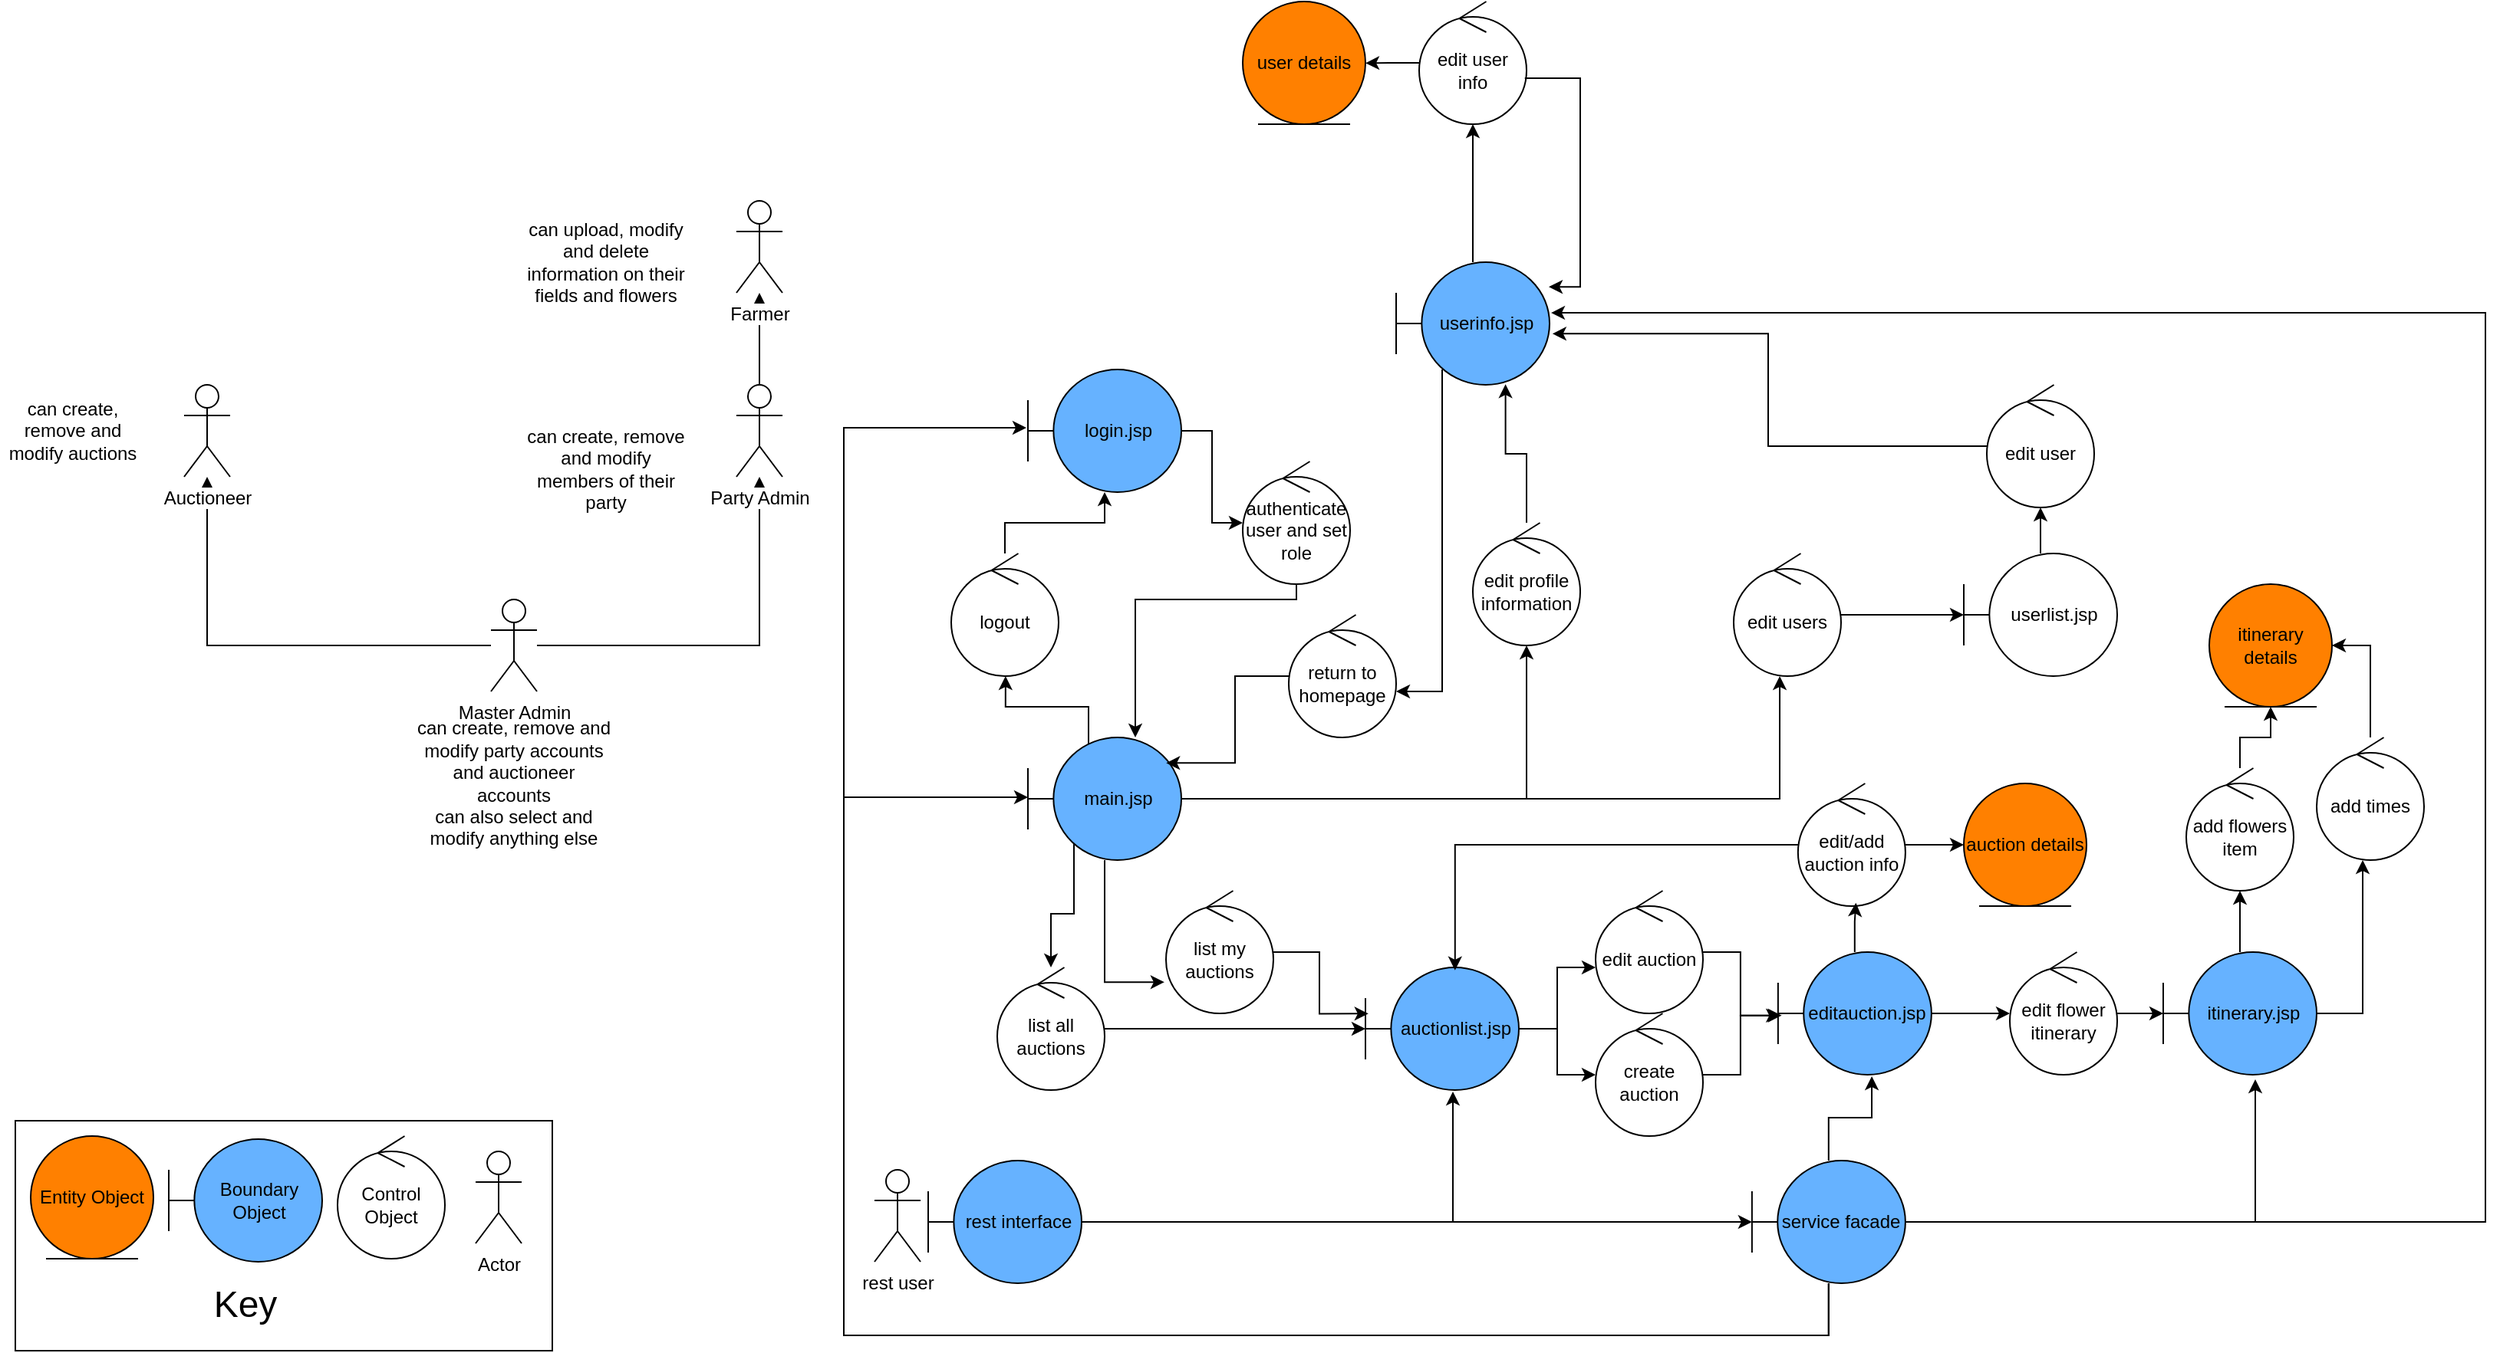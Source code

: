 <mxfile version="12.6.5"><diagram name="Page-1" id="e7e014a7-5840-1c2e-5031-d8a46d1fe8dd"><mxGraphModel dx="1422" dy="769" grid="1" gridSize="10" guides="1" tooltips="1" connect="1" arrows="1" fold="1" page="1" pageScale="1" pageWidth="1169" pageHeight="826" background="#ffffff" math="0" shadow="0"><root><mxCell id="0"/><mxCell id="1" parent="0"/><mxCell id="zWwaQ9CcFNDNNIFdKyvK-45" value="&lt;div&gt;&lt;br&gt;&lt;/div&gt;&lt;div&gt;&lt;br&gt;&lt;/div&gt;&lt;div&gt;&lt;br&gt;&lt;/div&gt;&lt;div&gt;&lt;br&gt;&lt;/div&gt;&lt;div&gt;&lt;br&gt;&lt;/div&gt;&lt;div&gt;&lt;br&gt;&lt;/div&gt;&lt;div&gt;&lt;br&gt;&lt;/div&gt;&lt;div&gt;&lt;br&gt;&lt;/div&gt;" style="rounded=0;whiteSpace=wrap;html=1;fillColor=none;" parent="1" vertex="1"><mxGeometry x="20" y="800" width="350" height="150" as="geometry"/></mxCell><mxCell id="zWwaQ9CcFNDNNIFdKyvK-55" value="" style="edgeStyle=orthogonalEdgeStyle;rounded=0;orthogonalLoop=1;jettySize=auto;html=1;" parent="1" source="zWwaQ9CcFNDNNIFdKyvK-50" target="zWwaQ9CcFNDNNIFdKyvK-54" edge="1"><mxGeometry relative="1" as="geometry"/></mxCell><mxCell id="zWwaQ9CcFNDNNIFdKyvK-59" value="" style="edgeStyle=orthogonalEdgeStyle;rounded=0;orthogonalLoop=1;jettySize=auto;html=1;" parent="1" source="zWwaQ9CcFNDNNIFdKyvK-50" target="zWwaQ9CcFNDNNIFdKyvK-58" edge="1"><mxGeometry relative="1" as="geometry"/></mxCell><mxCell id="zWwaQ9CcFNDNNIFdKyvK-50" value="Master Admin" style="shape=umlActor;verticalLabelPosition=bottom;labelBackgroundColor=#ffffff;verticalAlign=top;html=1;fillColor=none;" parent="1" vertex="1"><mxGeometry x="330" y="460" width="30" height="60" as="geometry"/></mxCell><mxCell id="zWwaQ9CcFNDNNIFdKyvK-61" value="" style="edgeStyle=orthogonalEdgeStyle;rounded=0;orthogonalLoop=1;jettySize=auto;html=1;" parent="1" source="zWwaQ9CcFNDNNIFdKyvK-58" target="zWwaQ9CcFNDNNIFdKyvK-60" edge="1"><mxGeometry relative="1" as="geometry"/></mxCell><mxCell id="zWwaQ9CcFNDNNIFdKyvK-58" value="Party Admin" style="shape=umlActor;verticalLabelPosition=bottom;labelBackgroundColor=#ffffff;verticalAlign=top;html=1;fillColor=none;" parent="1" vertex="1"><mxGeometry x="490" y="320" width="30" height="60" as="geometry"/></mxCell><mxCell id="zWwaQ9CcFNDNNIFdKyvK-60" value="Farmer" style="shape=umlActor;verticalLabelPosition=bottom;labelBackgroundColor=#ffffff;verticalAlign=top;html=1;fillColor=none;" parent="1" vertex="1"><mxGeometry x="490" y="200" width="30" height="60" as="geometry"/></mxCell><mxCell id="zWwaQ9CcFNDNNIFdKyvK-54" value="Auctioneer" style="shape=umlActor;verticalLabelPosition=bottom;labelBackgroundColor=#ffffff;verticalAlign=top;html=1;fillColor=none;" parent="1" vertex="1"><mxGeometry x="130" y="320" width="30" height="60" as="geometry"/></mxCell><mxCell id="zWwaQ9CcFNDNNIFdKyvK-62" value="can create, remove and modify auctions" style="text;html=1;strokeColor=none;fillColor=none;align=center;verticalAlign=middle;whiteSpace=wrap;rounded=0;" parent="1" vertex="1"><mxGeometry x="10" y="330" width="95" height="40" as="geometry"/></mxCell><mxCell id="zWwaQ9CcFNDNNIFdKyvK-63" value="&lt;div&gt;can create, remove and modify party accounts and auctioneer accounts&lt;/div&gt;&lt;div&gt;can also select and modify anything else&lt;br&gt;&lt;/div&gt;" style="text;html=1;strokeColor=none;fillColor=none;align=center;verticalAlign=middle;whiteSpace=wrap;rounded=0;" parent="1" vertex="1"><mxGeometry x="280" y="570" width="130" height="20" as="geometry"/></mxCell><mxCell id="zWwaQ9CcFNDNNIFdKyvK-64" value="can create, remove and modify members of their party" style="text;html=1;strokeColor=none;fillColor=none;align=center;verticalAlign=middle;whiteSpace=wrap;rounded=0;" parent="1" vertex="1"><mxGeometry x="350" y="350" width="110" height="50" as="geometry"/></mxCell><mxCell id="zWwaQ9CcFNDNNIFdKyvK-65" value="can upload, modify and delete information on their fields and flowers" style="text;html=1;strokeColor=none;fillColor=none;align=center;verticalAlign=middle;whiteSpace=wrap;rounded=0;" parent="1" vertex="1"><mxGeometry x="345" y="210" width="120" height="60" as="geometry"/></mxCell><mxCell id="zWwaQ9CcFNDNNIFdKyvK-79" value="" style="edgeStyle=orthogonalEdgeStyle;rounded=0;orthogonalLoop=1;jettySize=auto;html=1;entryX=0;entryY=0.5;entryDx=0;entryDy=0;entryPerimeter=0;" parent="1" source="zWwaQ9CcFNDNNIFdKyvK-67" target="zWwaQ9CcFNDNNIFdKyvK-80" edge="1"><mxGeometry relative="1" as="geometry"><mxPoint x="820" y="419.588" as="targetPoint"/></mxGeometry></mxCell><mxCell id="zWwaQ9CcFNDNNIFdKyvK-67" value="login.jsp" style="shape=umlBoundary;whiteSpace=wrap;html=1;fillColor=#66B2FF;" parent="1" vertex="1"><mxGeometry x="680" y="310" width="100" height="80" as="geometry"/></mxCell><mxCell id="zWwaQ9CcFNDNNIFdKyvK-75" value="" style="edgeStyle=orthogonalEdgeStyle;rounded=0;orthogonalLoop=1;jettySize=auto;html=1;" parent="1" source="zWwaQ9CcFNDNNIFdKyvK-71" target="zWwaQ9CcFNDNNIFdKyvK-73" edge="1"><mxGeometry relative="1" as="geometry"><mxPoint x="1050.118" y="200" as="targetPoint"/></mxGeometry></mxCell><mxCell id="zWwaQ9CcFNDNNIFdKyvK-101" style="edgeStyle=orthogonalEdgeStyle;rounded=0;orthogonalLoop=1;jettySize=auto;html=1;entryX=1;entryY=0.625;entryDx=0;entryDy=0;entryPerimeter=0;exitX=0.3;exitY=0.875;exitDx=0;exitDy=0;exitPerimeter=0;" parent="1" source="zWwaQ9CcFNDNNIFdKyvK-71" target="zWwaQ9CcFNDNNIFdKyvK-102" edge="1"><mxGeometry relative="1" as="geometry"><mxPoint x="940" y="520" as="targetPoint"/><Array as="points"><mxPoint x="950" y="520"/></Array></mxGeometry></mxCell><mxCell id="zWwaQ9CcFNDNNIFdKyvK-71" value="userinfo.jsp" style="shape=umlBoundary;whiteSpace=wrap;html=1;fillColor=#66B2FF;" parent="1" vertex="1"><mxGeometry x="920" y="240" width="100" height="80" as="geometry"/></mxCell><mxCell id="zWwaQ9CcFNDNNIFdKyvK-77" value="" style="edgeStyle=orthogonalEdgeStyle;rounded=0;orthogonalLoop=1;jettySize=auto;html=1;entryX=0.995;entryY=0.201;entryDx=0;entryDy=0;entryPerimeter=0;" parent="1" source="zWwaQ9CcFNDNNIFdKyvK-73" target="zWwaQ9CcFNDNNIFdKyvK-71" edge="1"><mxGeometry relative="1" as="geometry"><mxPoint x="1030" y="260" as="targetPoint"/><Array as="points"><mxPoint x="1040" y="120"/><mxPoint x="1040" y="256"/></Array></mxGeometry></mxCell><mxCell id="zWwaQ9CcFNDNNIFdKyvK-140" value="" style="edgeStyle=orthogonalEdgeStyle;rounded=0;orthogonalLoop=1;jettySize=auto;html=1;" parent="1" source="zWwaQ9CcFNDNNIFdKyvK-73" edge="1"><mxGeometry relative="1" as="geometry"><mxPoint x="900.0" y="110.176" as="targetPoint"/></mxGeometry></mxCell><mxCell id="zWwaQ9CcFNDNNIFdKyvK-73" value="edit user info" style="ellipse;shape=umlControl;whiteSpace=wrap;html=1;fillColor=none;" parent="1" vertex="1"><mxGeometry x="935" y="70" width="70" height="80" as="geometry"/></mxCell><mxCell id="zWwaQ9CcFNDNNIFdKyvK-82" style="edgeStyle=orthogonalEdgeStyle;rounded=0;orthogonalLoop=1;jettySize=auto;html=1;" parent="1" source="zWwaQ9CcFNDNNIFdKyvK-80" target="zWwaQ9CcFNDNNIFdKyvK-81" edge="1"><mxGeometry relative="1" as="geometry"><Array as="points"><mxPoint x="855" y="460"/><mxPoint x="750" y="460"/></Array></mxGeometry></mxCell><mxCell id="zWwaQ9CcFNDNNIFdKyvK-80" value="authenticate user and set role" style="ellipse;shape=umlControl;whiteSpace=wrap;html=1;fillColor=none;" parent="1" vertex="1"><mxGeometry x="820" y="370" width="70" height="80" as="geometry"/></mxCell><mxCell id="zWwaQ9CcFNDNNIFdKyvK-85" style="edgeStyle=orthogonalEdgeStyle;rounded=0;orthogonalLoop=1;jettySize=auto;html=1;" parent="1" source="zWwaQ9CcFNDNNIFdKyvK-81" target="zWwaQ9CcFNDNNIFdKyvK-84" edge="1"><mxGeometry relative="1" as="geometry"/></mxCell><mxCell id="zWwaQ9CcFNDNNIFdKyvK-87" style="edgeStyle=orthogonalEdgeStyle;rounded=0;orthogonalLoop=1;jettySize=auto;html=1;entryX=0.429;entryY=1;entryDx=0;entryDy=0;entryPerimeter=0;" parent="1" source="zWwaQ9CcFNDNNIFdKyvK-81" target="zWwaQ9CcFNDNNIFdKyvK-89" edge="1"><mxGeometry relative="1" as="geometry"><mxPoint x="1190" y="550" as="targetPoint"/></mxGeometry></mxCell><mxCell id="zWwaQ9CcFNDNNIFdKyvK-93" style="edgeStyle=orthogonalEdgeStyle;rounded=0;orthogonalLoop=1;jettySize=auto;html=1;entryX=0.506;entryY=1;entryDx=0;entryDy=0;entryPerimeter=0;exitX=0.395;exitY=0.076;exitDx=0;exitDy=0;exitPerimeter=0;" parent="1" source="zWwaQ9CcFNDNNIFdKyvK-81" target="zWwaQ9CcFNDNNIFdKyvK-94" edge="1"><mxGeometry relative="1" as="geometry"><mxPoint x="710" y="460" as="targetPoint"/><Array as="points"><mxPoint x="720" y="530"/><mxPoint x="665" y="530"/></Array></mxGeometry></mxCell><mxCell id="zWwaQ9CcFNDNNIFdKyvK-105" value="" style="edgeStyle=orthogonalEdgeStyle;rounded=0;orthogonalLoop=1;jettySize=auto;html=1;exitX=0.289;exitY=0.84;exitDx=0;exitDy=0;exitPerimeter=0;" parent="1" source="zWwaQ9CcFNDNNIFdKyvK-81" target="zWwaQ9CcFNDNNIFdKyvK-104" edge="1"><mxGeometry relative="1" as="geometry"><Array as="points"><mxPoint x="710" y="617"/><mxPoint x="710" y="665"/><mxPoint x="695" y="665"/></Array></mxGeometry></mxCell><mxCell id="zWwaQ9CcFNDNNIFdKyvK-107" style="edgeStyle=orthogonalEdgeStyle;rounded=0;orthogonalLoop=1;jettySize=auto;html=1;entryX=-0.015;entryY=0.745;entryDx=0;entryDy=0;entryPerimeter=0;" parent="1" source="zWwaQ9CcFNDNNIFdKyvK-81" target="zWwaQ9CcFNDNNIFdKyvK-106" edge="1"><mxGeometry relative="1" as="geometry"/></mxCell><mxCell id="zWwaQ9CcFNDNNIFdKyvK-81" value="main.jsp" style="shape=umlBoundary;whiteSpace=wrap;html=1;fillColor=#66B2FF;" parent="1" vertex="1"><mxGeometry x="680" y="550" width="100" height="80" as="geometry"/></mxCell><mxCell id="zWwaQ9CcFNDNNIFdKyvK-86" style="edgeStyle=orthogonalEdgeStyle;rounded=0;orthogonalLoop=1;jettySize=auto;html=1;entryX=0.713;entryY=0.995;entryDx=0;entryDy=0;entryPerimeter=0;" parent="1" source="zWwaQ9CcFNDNNIFdKyvK-84" target="zWwaQ9CcFNDNNIFdKyvK-71" edge="1"><mxGeometry relative="1" as="geometry"/></mxCell><mxCell id="zWwaQ9CcFNDNNIFdKyvK-84" value="edit profile information" style="ellipse;shape=umlControl;whiteSpace=wrap;html=1;fillColor=none;" parent="1" vertex="1"><mxGeometry x="970" y="410" width="70" height="80" as="geometry"/></mxCell><mxCell id="zWwaQ9CcFNDNNIFdKyvK-91" value="" style="edgeStyle=orthogonalEdgeStyle;rounded=0;orthogonalLoop=1;jettySize=auto;html=1;" parent="1" source="zWwaQ9CcFNDNNIFdKyvK-89" edge="1"><mxGeometry relative="1" as="geometry"><mxPoint x="1290" y="470" as="targetPoint"/></mxGeometry></mxCell><mxCell id="zWwaQ9CcFNDNNIFdKyvK-89" value="edit users" style="ellipse;shape=umlControl;whiteSpace=wrap;html=1;fillColor=none;" parent="1" vertex="1"><mxGeometry x="1140" y="430" width="70" height="80" as="geometry"/></mxCell><mxCell id="zWwaQ9CcFNDNNIFdKyvK-99" value="" style="edgeStyle=orthogonalEdgeStyle;rounded=0;orthogonalLoop=1;jettySize=auto;html=1;" parent="1" source="zWwaQ9CcFNDNNIFdKyvK-92" target="zWwaQ9CcFNDNNIFdKyvK-98" edge="1"><mxGeometry relative="1" as="geometry"/></mxCell><mxCell id="zWwaQ9CcFNDNNIFdKyvK-92" value="userlist.jsp" style="shape=umlBoundary;whiteSpace=wrap;html=1;fillColor=none;" parent="1" vertex="1"><mxGeometry x="1290" y="430" width="100" height="80" as="geometry"/></mxCell><mxCell id="zWwaQ9CcFNDNNIFdKyvK-95" style="edgeStyle=orthogonalEdgeStyle;rounded=0;orthogonalLoop=1;jettySize=auto;html=1;" parent="1" source="zWwaQ9CcFNDNNIFdKyvK-94" target="zWwaQ9CcFNDNNIFdKyvK-67" edge="1"><mxGeometry relative="1" as="geometry"/></mxCell><mxCell id="zWwaQ9CcFNDNNIFdKyvK-94" value="logout" style="ellipse;shape=umlControl;whiteSpace=wrap;html=1;fillColor=none;" parent="1" vertex="1"><mxGeometry x="630" y="430" width="70" height="80" as="geometry"/></mxCell><mxCell id="zWwaQ9CcFNDNNIFdKyvK-100" style="edgeStyle=orthogonalEdgeStyle;rounded=0;orthogonalLoop=1;jettySize=auto;html=1;entryX=1.019;entryY=0.583;entryDx=0;entryDy=0;entryPerimeter=0;" parent="1" source="zWwaQ9CcFNDNNIFdKyvK-98" target="zWwaQ9CcFNDNNIFdKyvK-71" edge="1"><mxGeometry relative="1" as="geometry"/></mxCell><mxCell id="zWwaQ9CcFNDNNIFdKyvK-98" value="edit user" style="ellipse;shape=umlControl;whiteSpace=wrap;html=1;fillColor=none;" parent="1" vertex="1"><mxGeometry x="1305" y="320" width="70" height="80" as="geometry"/></mxCell><mxCell id="zWwaQ9CcFNDNNIFdKyvK-103" style="edgeStyle=orthogonalEdgeStyle;rounded=0;orthogonalLoop=1;jettySize=auto;html=1;entryX=0.901;entryY=0.208;entryDx=0;entryDy=0;entryPerimeter=0;" parent="1" source="zWwaQ9CcFNDNNIFdKyvK-102" target="zWwaQ9CcFNDNNIFdKyvK-81" edge="1"><mxGeometry relative="1" as="geometry"/></mxCell><mxCell id="zWwaQ9CcFNDNNIFdKyvK-102" value="return to homepage" style="ellipse;shape=umlControl;whiteSpace=wrap;html=1;fillColor=none;" parent="1" vertex="1"><mxGeometry x="850" y="470" width="70" height="80" as="geometry"/></mxCell><mxCell id="zWwaQ9CcFNDNNIFdKyvK-110" style="edgeStyle=orthogonalEdgeStyle;rounded=0;orthogonalLoop=1;jettySize=auto;html=1;" parent="1" source="zWwaQ9CcFNDNNIFdKyvK-104" target="zWwaQ9CcFNDNNIFdKyvK-108" edge="1"><mxGeometry relative="1" as="geometry"/></mxCell><mxCell id="zWwaQ9CcFNDNNIFdKyvK-104" value="list all auctions" style="ellipse;shape=umlControl;whiteSpace=wrap;html=1;fillColor=none;" parent="1" vertex="1"><mxGeometry x="660" y="700" width="70" height="80" as="geometry"/></mxCell><mxCell id="zWwaQ9CcFNDNNIFdKyvK-109" style="edgeStyle=orthogonalEdgeStyle;rounded=0;orthogonalLoop=1;jettySize=auto;html=1;entryX=0.019;entryY=0.377;entryDx=0;entryDy=0;entryPerimeter=0;" parent="1" source="zWwaQ9CcFNDNNIFdKyvK-106" target="zWwaQ9CcFNDNNIFdKyvK-108" edge="1"><mxGeometry relative="1" as="geometry"/></mxCell><mxCell id="zWwaQ9CcFNDNNIFdKyvK-106" value="list my auctions" style="ellipse;shape=umlControl;whiteSpace=wrap;html=1;fillColor=none;" parent="1" vertex="1"><mxGeometry x="770" y="650" width="70" height="80" as="geometry"/></mxCell><mxCell id="zWwaQ9CcFNDNNIFdKyvK-112" style="edgeStyle=orthogonalEdgeStyle;rounded=0;orthogonalLoop=1;jettySize=auto;html=1;entryX=0;entryY=0.625;entryDx=0;entryDy=0;entryPerimeter=0;" parent="1" source="zWwaQ9CcFNDNNIFdKyvK-108" target="zWwaQ9CcFNDNNIFdKyvK-111" edge="1"><mxGeometry relative="1" as="geometry"/></mxCell><mxCell id="zWwaQ9CcFNDNNIFdKyvK-114" style="edgeStyle=orthogonalEdgeStyle;rounded=0;orthogonalLoop=1;jettySize=auto;html=1;" parent="1" source="zWwaQ9CcFNDNNIFdKyvK-108" target="zWwaQ9CcFNDNNIFdKyvK-113" edge="1"><mxGeometry relative="1" as="geometry"/></mxCell><mxCell id="zWwaQ9CcFNDNNIFdKyvK-108" value="auctionlist.jsp" style="shape=umlBoundary;whiteSpace=wrap;html=1;fillColor=#66B2FF;" parent="1" vertex="1"><mxGeometry x="900" y="700" width="100" height="80" as="geometry"/></mxCell><mxCell id="zWwaQ9CcFNDNNIFdKyvK-116" style="edgeStyle=orthogonalEdgeStyle;rounded=0;orthogonalLoop=1;jettySize=auto;html=1;entryX=0.012;entryY=0.517;entryDx=0;entryDy=0;entryPerimeter=0;" parent="1" source="zWwaQ9CcFNDNNIFdKyvK-111" target="zWwaQ9CcFNDNNIFdKyvK-115" edge="1"><mxGeometry relative="1" as="geometry"/></mxCell><mxCell id="zWwaQ9CcFNDNNIFdKyvK-111" value="edit auction" style="ellipse;shape=umlControl;whiteSpace=wrap;html=1;fillColor=none;" parent="1" vertex="1"><mxGeometry x="1050" y="650" width="70" height="80" as="geometry"/></mxCell><mxCell id="zWwaQ9CcFNDNNIFdKyvK-118" style="edgeStyle=orthogonalEdgeStyle;rounded=0;orthogonalLoop=1;jettySize=auto;html=1;entryX=0.024;entryY=0.517;entryDx=0;entryDy=0;entryPerimeter=0;" parent="1" source="zWwaQ9CcFNDNNIFdKyvK-113" target="zWwaQ9CcFNDNNIFdKyvK-115" edge="1"><mxGeometry relative="1" as="geometry"/></mxCell><mxCell id="zWwaQ9CcFNDNNIFdKyvK-113" value="create auction" style="ellipse;shape=umlControl;whiteSpace=wrap;html=1;fillColor=none;" parent="1" vertex="1"><mxGeometry x="1050" y="730" width="70" height="80" as="geometry"/></mxCell><mxCell id="zWwaQ9CcFNDNNIFdKyvK-125" style="edgeStyle=orthogonalEdgeStyle;rounded=0;orthogonalLoop=1;jettySize=auto;html=1;entryX=0.539;entryY=0.973;entryDx=0;entryDy=0;entryPerimeter=0;" parent="1" source="zWwaQ9CcFNDNNIFdKyvK-115" target="zWwaQ9CcFNDNNIFdKyvK-124" edge="1"><mxGeometry relative="1" as="geometry"/></mxCell><mxCell id="zWwaQ9CcFNDNNIFdKyvK-128" value="" style="edgeStyle=orthogonalEdgeStyle;rounded=0;orthogonalLoop=1;jettySize=auto;html=1;" parent="1" source="zWwaQ9CcFNDNNIFdKyvK-115" target="zWwaQ9CcFNDNNIFdKyvK-127" edge="1"><mxGeometry relative="1" as="geometry"/></mxCell><mxCell id="zWwaQ9CcFNDNNIFdKyvK-115" value="editauction.jsp" style="shape=umlBoundary;whiteSpace=wrap;html=1;fillColor=#66B2FF;" parent="1" vertex="1"><mxGeometry x="1168.94" y="690" width="100" height="80" as="geometry"/></mxCell><mxCell id="zWwaQ9CcFNDNNIFdKyvK-126" style="edgeStyle=orthogonalEdgeStyle;rounded=0;orthogonalLoop=1;jettySize=auto;html=1;entryX=0.584;entryY=0.024;entryDx=0;entryDy=0;entryPerimeter=0;" parent="1" source="zWwaQ9CcFNDNNIFdKyvK-124" target="zWwaQ9CcFNDNNIFdKyvK-108" edge="1"><mxGeometry relative="1" as="geometry"/></mxCell><mxCell id="zWwaQ9CcFNDNNIFdKyvK-146" value="" style="edgeStyle=orthogonalEdgeStyle;rounded=0;orthogonalLoop=1;jettySize=auto;html=1;" parent="1" source="zWwaQ9CcFNDNNIFdKyvK-124" target="zWwaQ9CcFNDNNIFdKyvK-145" edge="1"><mxGeometry relative="1" as="geometry"/></mxCell><mxCell id="zWwaQ9CcFNDNNIFdKyvK-124" value="edit/add auction info" style="ellipse;shape=umlControl;whiteSpace=wrap;html=1;fillColor=none;" parent="1" vertex="1"><mxGeometry x="1181.94" y="580" width="70" height="80" as="geometry"/></mxCell><mxCell id="zWwaQ9CcFNDNNIFdKyvK-132" value="" style="edgeStyle=orthogonalEdgeStyle;rounded=0;orthogonalLoop=1;jettySize=auto;html=1;" parent="1" source="zWwaQ9CcFNDNNIFdKyvK-127" target="zWwaQ9CcFNDNNIFdKyvK-131" edge="1"><mxGeometry relative="1" as="geometry"/></mxCell><mxCell id="zWwaQ9CcFNDNNIFdKyvK-127" value="edit flower itinerary" style="ellipse;shape=umlControl;whiteSpace=wrap;html=1;fillColor=none;" parent="1" vertex="1"><mxGeometry x="1320" y="690" width="70" height="80" as="geometry"/></mxCell><mxCell id="zWwaQ9CcFNDNNIFdKyvK-134" style="edgeStyle=orthogonalEdgeStyle;rounded=0;orthogonalLoop=1;jettySize=auto;html=1;" parent="1" source="zWwaQ9CcFNDNNIFdKyvK-131" target="zWwaQ9CcFNDNNIFdKyvK-133" edge="1"><mxGeometry relative="1" as="geometry"/></mxCell><mxCell id="zWwaQ9CcFNDNNIFdKyvK-136" style="edgeStyle=orthogonalEdgeStyle;rounded=0;orthogonalLoop=1;jettySize=auto;html=1;" parent="1" source="zWwaQ9CcFNDNNIFdKyvK-131" edge="1"><mxGeometry relative="1" as="geometry"><mxPoint x="1550" y="630" as="targetPoint"/><Array as="points"><mxPoint x="1550" y="730"/></Array></mxGeometry></mxCell><mxCell id="zWwaQ9CcFNDNNIFdKyvK-131" value="itinerary.jsp" style="shape=umlBoundary;whiteSpace=wrap;html=1;fillColor=#66B2FF;" parent="1" vertex="1"><mxGeometry x="1420" y="690" width="100" height="80" as="geometry"/></mxCell><mxCell id="zWwaQ9CcFNDNNIFdKyvK-144" style="edgeStyle=orthogonalEdgeStyle;rounded=0;orthogonalLoop=1;jettySize=auto;html=1;entryX=0.5;entryY=1;entryDx=0;entryDy=0;" parent="1" source="zWwaQ9CcFNDNNIFdKyvK-133" target="zWwaQ9CcFNDNNIFdKyvK-142" edge="1"><mxGeometry relative="1" as="geometry"/></mxCell><mxCell id="zWwaQ9CcFNDNNIFdKyvK-133" value="add flowers item" style="ellipse;shape=umlControl;whiteSpace=wrap;html=1;fillColor=none;" parent="1" vertex="1"><mxGeometry x="1435" y="570" width="70" height="80" as="geometry"/></mxCell><mxCell id="zWwaQ9CcFNDNNIFdKyvK-143" style="edgeStyle=orthogonalEdgeStyle;rounded=0;orthogonalLoop=1;jettySize=auto;html=1;entryX=1;entryY=0.5;entryDx=0;entryDy=0;" parent="1" source="zWwaQ9CcFNDNNIFdKyvK-137" target="zWwaQ9CcFNDNNIFdKyvK-142" edge="1"><mxGeometry relative="1" as="geometry"/></mxCell><mxCell id="zWwaQ9CcFNDNNIFdKyvK-137" value="add times" style="ellipse;shape=umlControl;whiteSpace=wrap;html=1;fillColor=none;" parent="1" vertex="1"><mxGeometry x="1520" y="550" width="70" height="80" as="geometry"/></mxCell><mxCell id="zWwaQ9CcFNDNNIFdKyvK-41" value="Entity Object" style="ellipse;shape=umlEntity;whiteSpace=wrap;html=1;fillColor=#FF8000;" parent="1" vertex="1"><mxGeometry x="30" y="810" width="80" height="80" as="geometry"/></mxCell><mxCell id="zWwaQ9CcFNDNNIFdKyvK-42" value="Control Object" style="ellipse;shape=umlControl;whiteSpace=wrap;html=1;" parent="1" vertex="1"><mxGeometry x="230" y="810" width="70" height="80" as="geometry"/></mxCell><mxCell id="zWwaQ9CcFNDNNIFdKyvK-43" value="Actor" style="shape=umlActor;verticalLabelPosition=bottom;labelBackgroundColor=#ffffff;verticalAlign=top;html=1;" parent="1" vertex="1"><mxGeometry x="320" y="820" width="30" height="60" as="geometry"/></mxCell><mxCell id="zWwaQ9CcFNDNNIFdKyvK-46" value="&lt;font style=&quot;font-size: 24px&quot;&gt;Key&lt;/font&gt;" style="text;html=1;strokeColor=none;fillColor=none;align=center;verticalAlign=middle;whiteSpace=wrap;rounded=0;" parent="1" vertex="1"><mxGeometry x="125" y="890" width="90" height="60" as="geometry"/></mxCell><mxCell id="zWwaQ9CcFNDNNIFdKyvK-138" value="Boundary Object" style="shape=umlBoundary;whiteSpace=wrap;html=1;fillColor=#66B2FF;" parent="1" vertex="1"><mxGeometry x="120" y="812" width="100" height="80" as="geometry"/></mxCell><mxCell id="zWwaQ9CcFNDNNIFdKyvK-141" value="user details" style="ellipse;shape=umlEntity;whiteSpace=wrap;html=1;fillColor=#FF8000;" parent="1" vertex="1"><mxGeometry x="820" y="70" width="80" height="80" as="geometry"/></mxCell><mxCell id="zWwaQ9CcFNDNNIFdKyvK-142" value="itinerary details" style="ellipse;shape=umlEntity;whiteSpace=wrap;html=1;fillColor=#FF8000;" parent="1" vertex="1"><mxGeometry x="1450" y="450" width="80" height="80" as="geometry"/></mxCell><mxCell id="zWwaQ9CcFNDNNIFdKyvK-145" value="auction details" style="ellipse;shape=umlEntity;whiteSpace=wrap;html=1;fillColor=#FF8000;" parent="1" vertex="1"><mxGeometry x="1290" y="580" width="80" height="80" as="geometry"/></mxCell><mxCell id="8x5FSoABuwplfE0WvkcU-3" value="" style="edgeStyle=orthogonalEdgeStyle;rounded=0;orthogonalLoop=1;jettySize=auto;html=1;" edge="1" parent="1" source="8x5FSoABuwplfE0WvkcU-1" target="8x5FSoABuwplfE0WvkcU-2"><mxGeometry relative="1" as="geometry"/></mxCell><mxCell id="8x5FSoABuwplfE0WvkcU-9" style="edgeStyle=orthogonalEdgeStyle;rounded=0;orthogonalLoop=1;jettySize=auto;html=1;entryX=0.57;entryY=1.013;entryDx=0;entryDy=0;entryPerimeter=0;" edge="1" parent="1" source="8x5FSoABuwplfE0WvkcU-1" target="zWwaQ9CcFNDNNIFdKyvK-108"><mxGeometry relative="1" as="geometry"/></mxCell><mxCell id="8x5FSoABuwplfE0WvkcU-1" value="rest interface" style="shape=umlBoundary;whiteSpace=wrap;html=1;fillColor=#66B2FF;" vertex="1" parent="1"><mxGeometry x="615" y="826" width="100" height="80" as="geometry"/></mxCell><mxCell id="8x5FSoABuwplfE0WvkcU-4" style="edgeStyle=orthogonalEdgeStyle;rounded=0;orthogonalLoop=1;jettySize=auto;html=1;entryX=0.611;entryY=1.013;entryDx=0;entryDy=0;entryPerimeter=0;" edge="1" parent="1" source="8x5FSoABuwplfE0WvkcU-2" target="zWwaQ9CcFNDNNIFdKyvK-115"><mxGeometry relative="1" as="geometry"><mxPoint x="1220" y="780" as="targetPoint"/></mxGeometry></mxCell><mxCell id="8x5FSoABuwplfE0WvkcU-5" style="edgeStyle=orthogonalEdgeStyle;rounded=0;orthogonalLoop=1;jettySize=auto;html=1;entryX=0.6;entryY=1.038;entryDx=0;entryDy=0;entryPerimeter=0;" edge="1" parent="1" source="8x5FSoABuwplfE0WvkcU-2" target="zWwaQ9CcFNDNNIFdKyvK-131"><mxGeometry relative="1" as="geometry"/></mxCell><mxCell id="8x5FSoABuwplfE0WvkcU-6" style="edgeStyle=orthogonalEdgeStyle;rounded=0;orthogonalLoop=1;jettySize=auto;html=1;entryX=1.01;entryY=0.413;entryDx=0;entryDy=0;entryPerimeter=0;" edge="1" parent="1" source="8x5FSoABuwplfE0WvkcU-2" target="zWwaQ9CcFNDNNIFdKyvK-71"><mxGeometry relative="1" as="geometry"><Array as="points"><mxPoint x="1630" y="866"/><mxPoint x="1630" y="273"/></Array></mxGeometry></mxCell><mxCell id="8x5FSoABuwplfE0WvkcU-7" style="edgeStyle=orthogonalEdgeStyle;rounded=0;orthogonalLoop=1;jettySize=auto;html=1;entryX=0;entryY=0.488;entryDx=0;entryDy=0;entryPerimeter=0;" edge="1" parent="1" source="8x5FSoABuwplfE0WvkcU-2" target="zWwaQ9CcFNDNNIFdKyvK-81"><mxGeometry relative="1" as="geometry"><Array as="points"><mxPoint x="1202" y="940"/><mxPoint x="560" y="940"/><mxPoint x="560" y="589"/></Array></mxGeometry></mxCell><mxCell id="8x5FSoABuwplfE0WvkcU-8" style="edgeStyle=orthogonalEdgeStyle;rounded=0;orthogonalLoop=1;jettySize=auto;html=1;entryX=-0.01;entryY=0.475;entryDx=0;entryDy=0;entryPerimeter=0;" edge="1" parent="1" source="8x5FSoABuwplfE0WvkcU-2" target="zWwaQ9CcFNDNNIFdKyvK-67"><mxGeometry relative="1" as="geometry"><Array as="points"><mxPoint x="1202" y="940"/><mxPoint x="560" y="940"/><mxPoint x="560" y="348"/></Array></mxGeometry></mxCell><mxCell id="8x5FSoABuwplfE0WvkcU-2" value="service facade" style="shape=umlBoundary;whiteSpace=wrap;html=1;fillColor=#66B2FF;" vertex="1" parent="1"><mxGeometry x="1151.94" y="826" width="100" height="80" as="geometry"/></mxCell><mxCell id="8x5FSoABuwplfE0WvkcU-10" value="rest user" style="shape=umlActor;verticalLabelPosition=bottom;labelBackgroundColor=#ffffff;verticalAlign=top;html=1;" vertex="1" parent="1"><mxGeometry x="580" y="832" width="30" height="60" as="geometry"/></mxCell></root></mxGraphModel></diagram></mxfile>